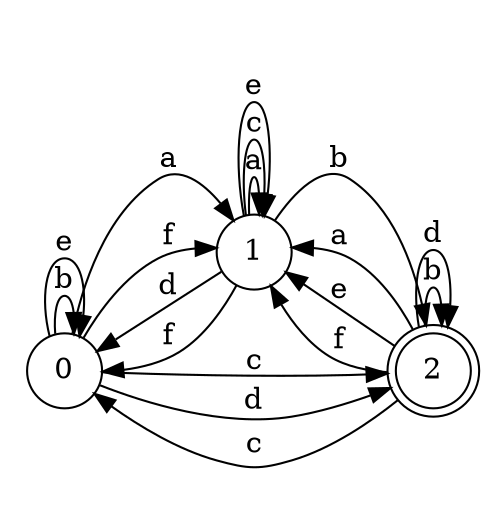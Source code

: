 digraph n3_10 {
__start0 [label="" shape="none"];

rankdir=LR;
size="8,5";

s0 [style="filled", color="black", fillcolor="white" shape="circle", label="0"];
s1 [style="filled", color="black", fillcolor="white" shape="circle", label="1"];
s2 [style="rounded,filled", color="black", fillcolor="white" shape="doublecircle", label="2"];
s0 -> s1 [label="a"];
s0 -> s0 [label="b"];
s0 -> s2 [label="c"];
s0 -> s2 [label="d"];
s0 -> s0 [label="e"];
s0 -> s1 [label="f"];
s1 -> s1 [label="a"];
s1 -> s2 [label="b"];
s1 -> s1 [label="c"];
s1 -> s0 [label="d"];
s1 -> s1 [label="e"];
s1 -> s0 [label="f"];
s2 -> s1 [label="a"];
s2 -> s2 [label="b"];
s2 -> s0 [label="c"];
s2 -> s2 [label="d"];
s2 -> s1 [label="e"];
s2 -> s1 [label="f"];

}